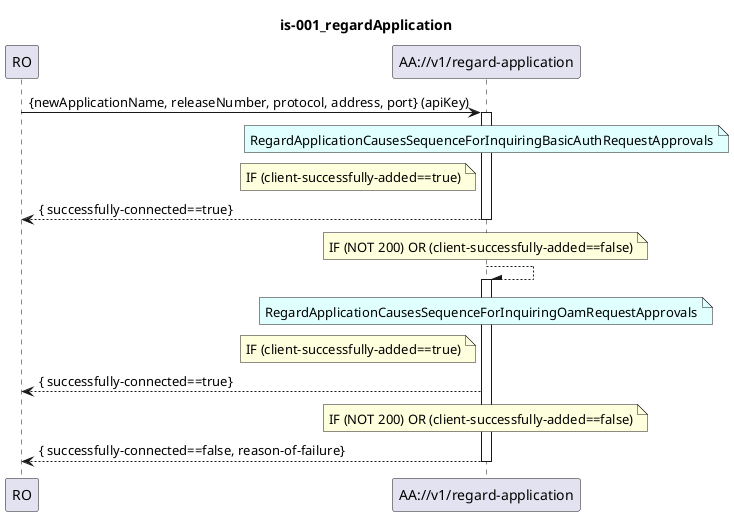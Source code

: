 @startuml is001_regardApplication
skinparam responseMessageBelowArrow true

title
is-001_regardApplication
end title

participant "RO" as ro
participant "AA://v1/regard-application" as aa

ro -> aa : {newApplicationName, releaseNumber, protocol, address, port} (apiKey)
activate aa

  note over aa #LightCyan
  RegardApplicationCausesSequenceForInquiringBasicAuthRequestApprovals
  end note

  note left aa
  IF (client-successfully-added==true)
  end note
  aa --> ro : { successfully-connected==true}

deactivate aa

note over aa
IF (NOT 200) OR (client-successfully-added==false)
end note

aa --\ aa 

activate aa

  note over aa #LightCyan
  RegardApplicationCausesSequenceForInquiringOamRequestApprovals
  end note

  note left aa
  IF (client-successfully-added==true)
  end note
  aa --> ro : { successfully-connected==true}

  note over aa
  IF (NOT 200) OR (client-successfully-added==false)
  end note

  aa --> ro : { successfully-connected==false, reason-of-failure}

deactivate aa

@enduml